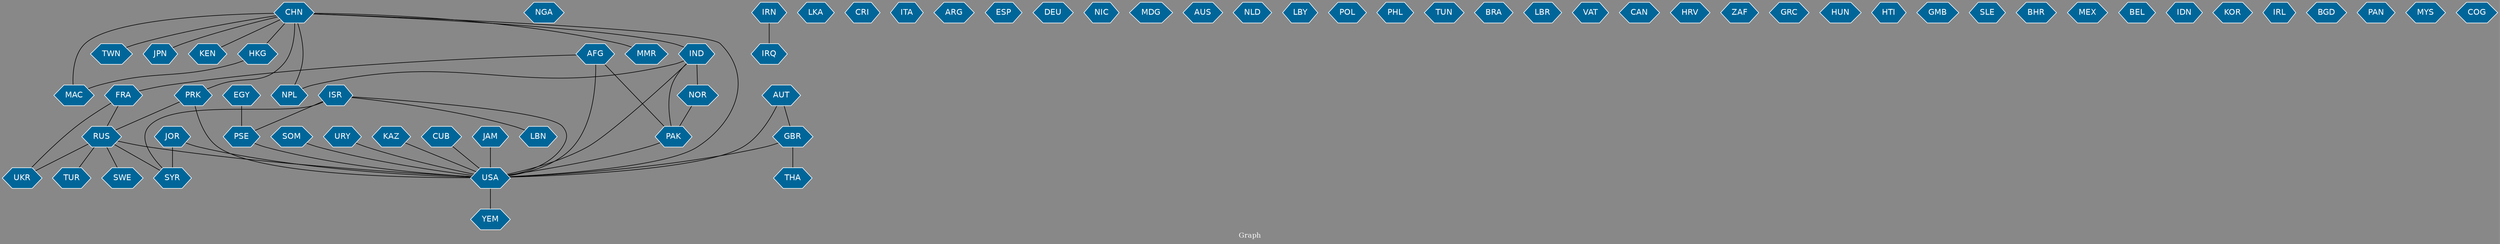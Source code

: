 // Countries together in item graph
graph {
	graph [bgcolor="#888888" fontcolor=white fontsize=12 label="Graph" outputorder=edgesfirst overlap=prism]
	node [color=white fillcolor="#006699" fontcolor=white fontname=Helvetica shape=hexagon style=filled]
	edge [arrowhead=open color=black fontcolor=white fontname=Courier fontsize=12]
		USA [label=USA]
		CHN [label=CHN]
		AFG [label=AFG]
		SOM [label=SOM]
		RUS [label=RUS]
		SWE [label=SWE]
		YEM [label=YEM]
		NGA [label=NGA]
		URY [label=URY]
		IRQ [label=IRQ]
		ISR [label=ISR]
		LKA [label=LKA]
		CRI [label=CRI]
		UKR [label=UKR]
		PAK [label=PAK]
		GBR [label=GBR]
		AUT [label=AUT]
		ITA [label=ITA]
		FRA [label=FRA]
		ARG [label=ARG]
		HKG [label=HKG]
		ESP [label=ESP]
		SYR [label=SYR]
		TWN [label=TWN]
		EGY [label=EGY]
		DEU [label=DEU]
		PSE [label=PSE]
		NIC [label=NIC]
		JPN [label=JPN]
		KEN [label=KEN]
		KAZ [label=KAZ]
		MDG [label=MDG]
		PRK [label=PRK]
		AUS [label=AUS]
		TUR [label=TUR]
		NLD [label=NLD]
		LBY [label=LBY]
		POL [label=POL]
		PHL [label=PHL]
		TUN [label=TUN]
		CUB [label=CUB]
		NPL [label=NPL]
		BRA [label=BRA]
		LBR [label=LBR]
		VAT [label=VAT]
		CAN [label=CAN]
		HRV [label=HRV]
		ZAF [label=ZAF]
		GRC [label=GRC]
		HUN [label=HUN]
		HTI [label=HTI]
		IND [label=IND]
		NOR [label=NOR]
		GMB [label=GMB]
		IRN [label=IRN]
		SLE [label=SLE]
		THA [label=THA]
		BHR [label=BHR]
		JOR [label=JOR]
		MEX [label=MEX]
		BEL [label=BEL]
		IDN [label=IDN]
		KOR [label=KOR]
		IRL [label=IRL]
		BGD [label=BGD]
		MAC [label=MAC]
		LBN [label=LBN]
		PAN [label=PAN]
		JAM [label=JAM]
		MYS [label=MYS]
		MMR [label=MMR]
		COG [label=COG]
			NOR -- PAK [weight=1]
			JAM -- USA [weight=1]
			ISR -- PSE [weight=9]
			AFG -- FRA [weight=1]
			CHN -- MAC [weight=1]
			PAK -- USA [weight=1]
			CHN -- USA [weight=2]
			CUB -- USA [weight=3]
			CHN -- NPL [weight=2]
			ISR -- SYR [weight=3]
			EGY -- PSE [weight=2]
			RUS -- USA [weight=1]
			URY -- USA [weight=1]
			HKG -- MAC [weight=1]
			RUS -- SYR [weight=1]
			IND -- USA [weight=1]
			CHN -- IND [weight=1]
			IND -- NOR [weight=1]
			CHN -- TWN [weight=1]
			CHN -- MMR [weight=1]
			IRN -- IRQ [weight=1]
			IND -- PAK [weight=1]
			AFG -- USA [weight=6]
			AFG -- PAK [weight=1]
			RUS -- TUR [weight=1]
			KAZ -- USA [weight=1]
			CHN -- JPN [weight=2]
			SOM -- USA [weight=1]
			RUS -- UKR [weight=3]
			PSE -- USA [weight=2]
			GBR -- THA [weight=1]
			FRA -- RUS [weight=1]
			CHN -- PRK [weight=1]
			AUT -- USA [weight=1]
			ISR -- USA [weight=1]
			JOR -- SYR [weight=1]
			USA -- YEM [weight=4]
			AUT -- GBR [weight=1]
			JOR -- USA [weight=1]
			PRK -- RUS [weight=1]
			CHN -- KEN [weight=1]
			RUS -- SWE [weight=1]
			PRK -- USA [weight=6]
			FRA -- UKR [weight=1]
			GBR -- USA [weight=4]
			ISR -- LBN [weight=1]
			IND -- NPL [weight=1]
			CHN -- HKG [weight=1]
}